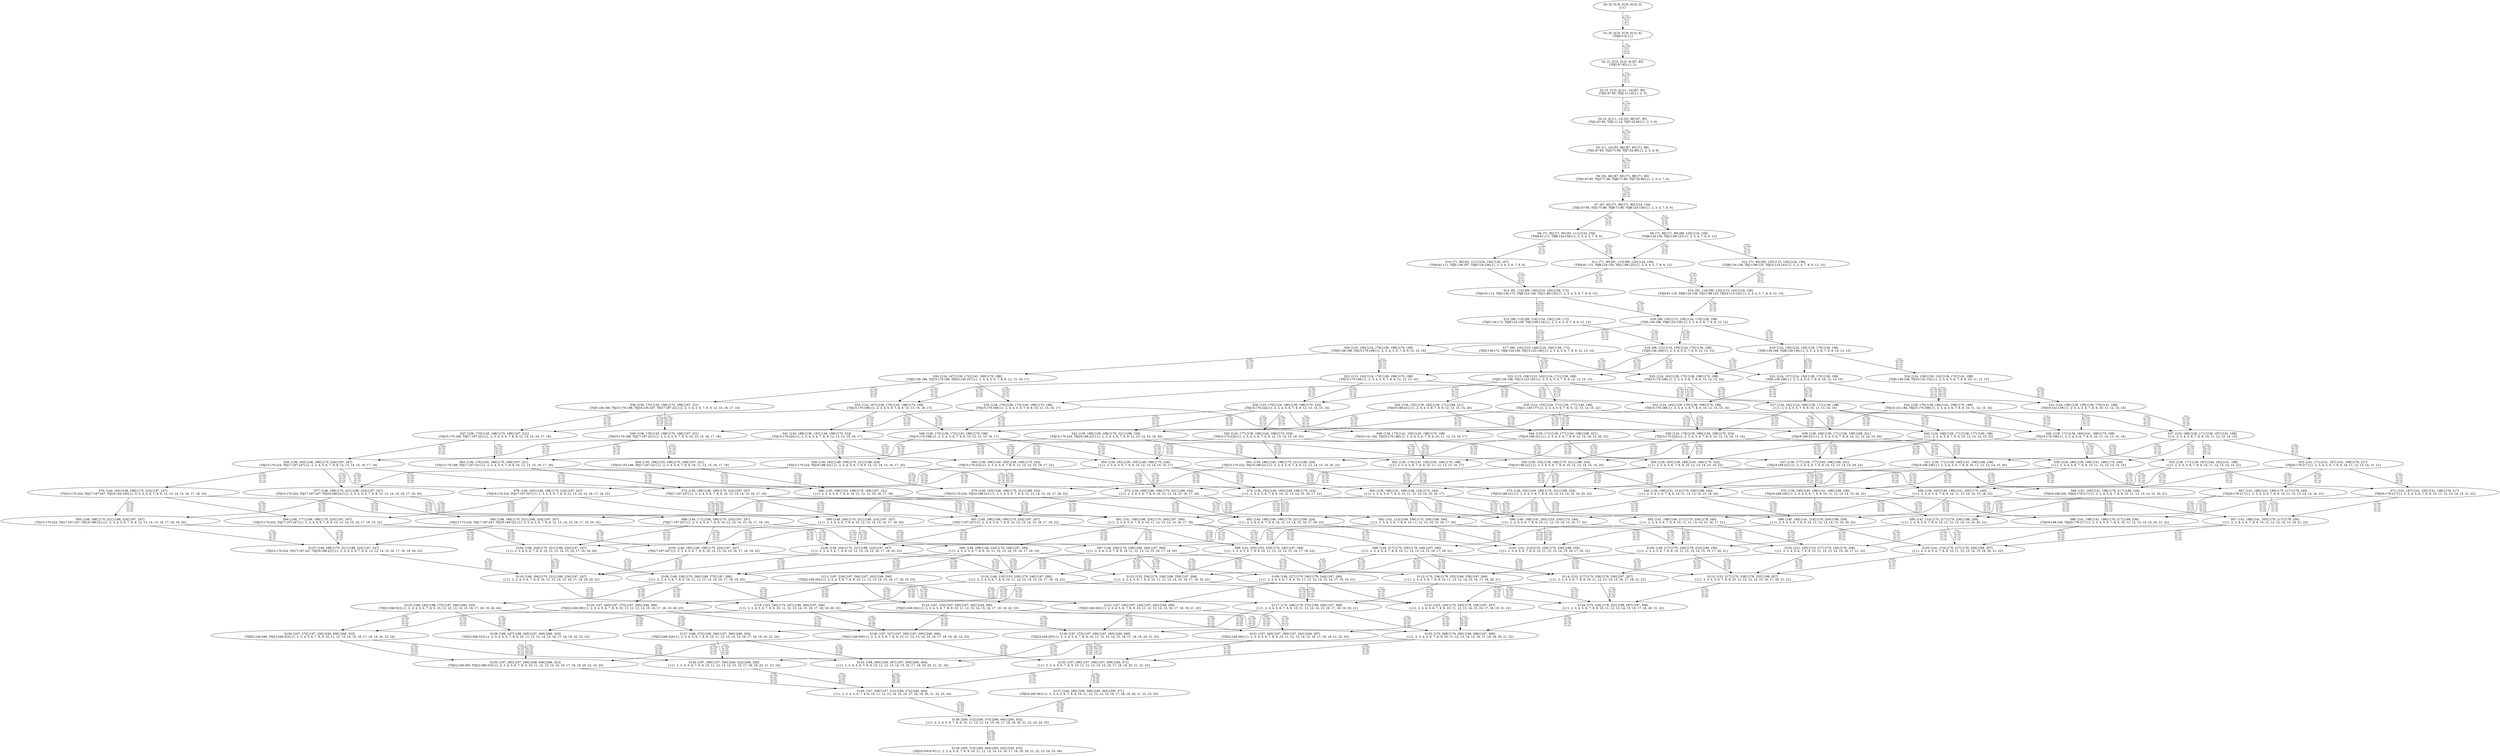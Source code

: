 digraph {
	S0[label="S0: [0, 0] [0, 0] [0, 0] [0, 0] \n{}{}"];
	S1[label="S1: [0, 0] [0, 0] [0, 0] [3, 4] \n{T0J0:3-4}{1}"];
	S2[label="S2: [3, 3] [3, 3] [3, 4] [67, 85] \n{T0J1:67-85}{1, 2}"];
	S3[label="S3: [3, 3] [3, 4] [11, 14] [67, 85] \n{T0J1:67-85, T0J2:11-14}{1, 2, 3}"];
	S4[label="S4: [3, 4] [11, 14] [52, 66] [67, 85] \n{T0J1:67-85, T0J2:11-14, T0J7:52-66}{1, 2, 3, 8}"];
	S5[label="S5: [11, 14] [52, 66] [67, 85] [71, 89] \n{T0J1:67-85, T0J3:71-89, T0J7:52-66}{1, 2, 3, 4, 8}"];
	S6[label="S6: [52, 66] [67, 85] [71, 89] [71, 90] \n{T0J1:67-85, T0J3:71-89, T0J6:71-90, T0J7:52-66}{1, 2, 3, 4, 7, 8}"];
	S7[label="S7: [67, 85] [71, 89] [71, 90] [124, 156] \n{T0J1:67-85, T0J3:71-89, T0J6:71-90, T0J8:124-156}{1, 2, 3, 4, 7, 8, 9}"];
	S8[label="S8: [71, 85] [71, 90] [91, 111] [124, 156] \n{T0J4:91-111, T0J8:124-156}{1, 2, 3, 4, 5, 7, 8, 9}"];
	S9[label="S9: [71, 89] [71, 90] [99, 125] [124, 156] \n{T0J8:124-156, T0J11:99-125}{1, 2, 3, 4, 7, 8, 9, 12}"];
	S10[label="S10: [71, 90] [91, 111] [124, 156] [136, 167] \n{T0J4:91-111, T0J5:136-167, T0J8:124-156}{1, 2, 3, 4, 5, 6, 7, 8, 9}"];
	S11[label="S11: [71, 90] [91, 115] [99, 125] [124, 156] \n{T0J4:91-115, T0J8:124-156, T0J11:99-125}{1, 2, 3, 4, 5, 7, 8, 9, 12}"];
	S12[label="S12: [71, 90] [99, 125] [115, 143] [124, 156] \n{T0J8:124-156, T0J11:99-125, T0J14:115-143}{1, 2, 3, 4, 7, 8, 9, 12, 15}"];
	S13[label="S13: [91, 115] [99, 130] [124, 156] [136, 172] \n{T0J4:91-115, T0J5:136-172, T0J8:124-156, T0J11:99-130}{1, 2, 3, 4, 5, 6, 7, 8, 9, 12}"];
	S14[label="S14: [91, 116] [99, 125] [115, 143] [124, 156] \n{T0J4:91-116, T0J8:124-156, T0J11:99-125, T0J14:115-143}{1, 2, 3, 4, 5, 7, 8, 9, 12, 15}"];
	S15[label="S15: [99, 115] [99, 116] [124, 156] [136, 172] \n{T0J5:136-172, T0J8:124-156, T0J12:99-116}{1, 2, 3, 4, 5, 6, 7, 8, 9, 12, 13}"];
	S16[label="S16: [99, 130] [115, 156] [124, 170] [136, 198] \n{T0J5:136-198, T0J8:124-156}{1, 2, 3, 4, 5, 6, 7, 8, 9, 12, 15}"];
	S17[label="S17: [99, 116] [123, 146] [124, 156] [136, 172] \n{T0J5:136-172, T0J8:124-156, T0J13:123-146}{1, 2, 3, 4, 5, 6, 7, 8, 9, 12, 13, 14}"];
	S18[label="S18: [99, 131] [115, 156] [124, 170] [136, 198] \n{T0J5:136-198}{1, 2, 3, 4, 5, 6, 7, 8, 9, 12, 13, 15}"];
	S19[label="S19: [124, 130] [124, 136] [128, 170] [136, 198] \n{T0J5:136-198, T0J9:128-136}{1, 2, 3, 4, 5, 6, 7, 8, 9, 10, 12, 15}"];
	S20[label="S20: [115, 156] [124, 170] [136, 198] [170, 198] \n{T0J5:136-198, T0J15:170-198}{1, 2, 3, 4, 5, 6, 7, 8, 9, 12, 15, 16}"];
	S21[label="S21: [115, 156] [123, 162] [124, 171] [136, 198] \n{T0J5:136-198, T0J13:123-162}{1, 2, 3, 4, 5, 6, 7, 8, 9, 12, 13, 14, 15}"];
	S22[label="S22: [124, 137] [124, 156] [128, 170] [136, 198] \n{T0J5:136-198}{1, 2, 3, 4, 5, 6, 7, 8, 9, 10, 12, 13, 15}"];
	S23[label="S23: [115, 156] [124, 170] [136, 198] [170, 198] \n{T0J15:170-198}{1, 2, 3, 4, 5, 6, 7, 8, 9, 12, 13, 15, 16}"];
	S24[label="S24: [124, 136] [128, 152] [136, 170] [141, 198] \n{T0J5:136-198, T0J10:141-152}{1, 2, 3, 4, 5, 6, 7, 8, 9, 10, 11, 12, 15}"];
	S25[label="S25: [124, 162] [128, 170] [136, 198] [170, 198] \n{T0J15:170-198}{1, 2, 3, 4, 5, 6, 7, 8, 9, 10, 12, 15, 16}"];
	S26[label="S26: [124, 167] [136, 170] [145, 198] [170, 198] \n{T0J5:136-198, T0J15:170-198, T0J16:145-167}{1, 2, 3, 4, 5, 6, 7, 8, 9, 12, 15, 16, 17}"];
	S27[label="S27: [124, 162] [124, 168] [128, 171] [136, 198] \n{}{1, 2, 3, 4, 5, 6, 7, 8, 9, 10, 12, 13, 14, 15}"];
	S28[label="S28: [123, 170] [124, 186] [136, 198] [170, 224] \n{T0J15:170-224}{1, 2, 3, 4, 5, 6, 7, 8, 9, 12, 13, 14, 15, 16}"];
	S29[label="S29: [136, 155] [136, 162] [136, 171] [188, 221] \n{T0J19:188-221}{1, 2, 3, 4, 5, 6, 7, 8, 9, 12, 13, 14, 15, 20}"];
	S30[label="S30: [123, 155] [124, 171] [136, 177] [140, 198] \n{T0J21:140-177}{1, 2, 3, 4, 5, 6, 7, 8, 9, 12, 13, 14, 15, 22}"];
	S31[label="S31: [124, 156] [128, 159] [136, 170] [141, 198] \n{T0J10:141-159}{1, 2, 3, 4, 5, 6, 7, 8, 9, 10, 11, 12, 13, 15}"];
	S32[label="S32: [124, 162] [128, 170] [136, 198] [170, 198] \n{T0J15:170-198}{1, 2, 3, 4, 5, 6, 7, 8, 9, 10, 12, 13, 15, 16}"];
	S33[label="S33: [124, 167] [136, 170] [145, 198] [170, 198] \n{T0J15:170-198}{1, 2, 3, 4, 5, 6, 7, 8, 9, 12, 13, 15, 16, 17}"];
	S34[label="S34: [128, 170] [136, 184] [141, 198] [170, 198] \n{T0J10:141-184, T0J15:170-198}{1, 2, 3, 4, 5, 6, 7, 8, 9, 10, 11, 12, 15, 16}"];
	S35[label="S35: [128, 170] [136, 173] [145, 198] [170, 198] \n{T0J15:170-198}{1, 2, 3, 4, 5, 6, 7, 8, 9, 10, 12, 15, 16, 17}"];
	S36[label="S36: [136, 170] [145, 198] [170, 198] [197, 221] \n{T0J5:136-198, T0J15:170-198, T0J16:145-167, T0J17:197-221}{1, 2, 3, 4, 5, 6, 7, 8, 9, 12, 15, 16, 17, 18}"];
	S37[label="S37: [124, 168] [128, 171] [136, 187] [141, 198] \n{}{1, 2, 3, 4, 5, 6, 7, 8, 9, 10, 11, 12, 13, 14, 15}"];
	S38[label="S38: [124, 176] [128, 186] [136, 198] [170, 224] \n{T0J15:170-224}{1, 2, 3, 4, 5, 6, 7, 8, 9, 10, 12, 13, 14, 15, 16}"];
	S39[label="S39: [136, 168] [136, 171] [136, 198] [188, 221] \n{T0J19:188-221}{1, 2, 3, 4, 5, 6, 7, 8, 9, 10, 12, 13, 14, 15, 20}"];
	S40[label="S40: [124, 168] [128, 171] [136, 177] [140, 198] \n{}{1, 2, 3, 4, 5, 6, 7, 8, 9, 10, 12, 13, 14, 15, 22}"];
	S41[label="S41: [124, 186] [136, 193] [148, 198] [170, 224] \n{T0J15:170-224}{1, 2, 3, 4, 5, 6, 7, 8, 9, 12, 13, 14, 15, 16, 17}"];
	S42[label="S42: [136, 186] [136, 198] [170, 221] [188, 224] \n{T0J15:170-224, T0J19:188-221}{1, 2, 3, 4, 5, 6, 7, 8, 9, 12, 13, 14, 15, 16, 20}"];
	S43[label="S43: [124, 177] [136, 186] [140, 198] [170, 224] \n{T0J15:170-224}{1, 2, 3, 4, 5, 6, 7, 8, 9, 12, 13, 14, 15, 16, 22}"];
	S44[label="S44: [136, 171] [136, 177] [140, 198] [188, 221] \n{T0J19:188-221}{1, 2, 3, 4, 5, 6, 7, 8, 9, 12, 13, 14, 15, 20, 22}"];
	S45[label="S45: [128, 171] [136, 184] [141, 198] [170, 198] \n{T0J15:170-198}{1, 2, 3, 4, 5, 6, 7, 8, 9, 10, 11, 12, 13, 15, 16}"];
	S46[label="S46: [128, 170] [136, 173] [145, 198] [170, 198] \n{T0J15:170-198}{1, 2, 3, 4, 5, 6, 7, 8, 9, 10, 12, 13, 15, 16, 17}"];
	S47[label="S47: [136, 170] [145, 198] [170, 198] [197, 221] \n{T0J15:170-198, T0J17:197-221}{1, 2, 3, 4, 5, 6, 7, 8, 9, 12, 13, 15, 16, 17, 18}"];
	S48[label="S48: [136, 173] [141, 192] [145, 198] [170, 198] \n{T0J10:141-192, T0J15:170-198}{1, 2, 3, 4, 5, 6, 7, 8, 9, 10, 11, 12, 15, 16, 17}"];
	S49[label="S49: [136, 176] [145, 198] [170, 198] [197, 221] \n{T0J15:170-198, T0J17:197-221}{1, 2, 3, 4, 5, 6, 7, 8, 9, 10, 12, 15, 16, 17, 18}"];
	S50[label="S50: [128, 186] [136, 198] [141, 198] [170, 240] \n{}{1, 2, 3, 4, 5, 6, 7, 8, 9, 10, 11, 12, 13, 14, 15, 16}"];
	S51[label="S51: [136, 171] [136, 190] [141, 198] [188, 236] \n{T0J19:188-236}{1, 2, 3, 4, 5, 6, 7, 8, 9, 10, 11, 12, 13, 14, 15, 20}"];
	S52[label="S52: [141, 171] [141, 187] [141, 198] [178, 217] \n{T0J20:178-217}{1, 2, 3, 4, 5, 6, 7, 8, 9, 10, 11, 12, 13, 14, 15, 21}"];
	S53[label="S53: [128, 171] [136, 187] [140, 192] [141, 198] \n{}{1, 2, 3, 4, 5, 6, 7, 8, 9, 10, 11, 12, 13, 14, 15, 22}"];
	S54[label="S54: [128, 192] [136, 193] [148, 198] [170, 224] \n{}{1, 2, 3, 4, 5, 6, 7, 8, 9, 10, 12, 13, 14, 15, 16, 17}"];
	S55[label="S55: [136, 192] [136, 198] [170, 221] [188, 224] \n{T0J19:188-221}{1, 2, 3, 4, 5, 6, 7, 8, 9, 10, 12, 13, 14, 15, 16, 20}"];
	S56[label="S56: [128, 183] [136, 186] [140, 198] [170, 224] \n{}{1, 2, 3, 4, 5, 6, 7, 8, 9, 10, 12, 13, 14, 15, 16, 22}"];
	S57[label="S57: [136, 177] [136, 177] [140, 198] [188, 221] \n{T0J19:188-221}{1, 2, 3, 4, 5, 6, 7, 8, 9, 10, 12, 13, 14, 15, 20, 22}"];
	S58[label="S58: [136, 193] [148, 198] [170, 224] [197, 247] \n{T0J15:170-224, T0J17:197-247}{1, 2, 3, 4, 5, 6, 7, 8, 9, 12, 13, 14, 15, 16, 17, 18}"];
	S59[label="S59: [136, 193] [148, 198] [170, 221] [188, 224] \n{T0J15:170-224, T0J19:188-221}{1, 2, 3, 4, 5, 6, 7, 8, 9, 12, 13, 14, 15, 16, 17, 20}"];
	S60[label="S60: [136, 186] [140, 193] [148, 198] [170, 224] \n{T0J15:170-224}{1, 2, 3, 4, 5, 6, 7, 8, 9, 12, 13, 14, 15, 16, 17, 22}"];
	S61[label="S61: [136, 186] [140, 198] [170, 221] [188, 224] \n{T0J15:170-224, T0J19:188-221}{1, 2, 3, 4, 5, 6, 7, 8, 9, 12, 13, 14, 15, 16, 20, 22}"];
	S62[label="S62: [136, 174] [141, 192] [145, 198] [170, 198] \n{}{1, 2, 3, 4, 5, 6, 7, 8, 9, 10, 11, 12, 13, 15, 16, 17}"];
	S63[label="S63: [136, 176] [145, 198] [170, 198] [197, 221] \n{T0J15:170-198, T0J17:197-221}{1, 2, 3, 4, 5, 6, 7, 8, 9, 10, 12, 13, 15, 16, 17, 18}"];
	S64[label="S64: [145, 198] [153, 198] [170, 198] [197, 221] \n{T0J10:153-198, T0J17:197-221}{1, 2, 3, 4, 5, 6, 7, 8, 9, 10, 11, 12, 15, 16, 17, 18}"];
	S65[label="S65: [136, 198] [141, 198] [148, 224] [170, 240] \n{}{1, 2, 3, 4, 5, 6, 7, 8, 9, 10, 11, 12, 13, 14, 15, 16, 17}"];
	S66[label="S66: [136, 198] [141, 214] [170, 236] [188, 240] \n{}{1, 2, 3, 4, 5, 6, 7, 8, 9, 10, 11, 12, 13, 14, 15, 16, 20}"];
	S67[label="S67: [141, 198] [141, 198] [170, 217] [178, 240] \n{T0J20:178-217}{1, 2, 3, 4, 5, 6, 7, 8, 9, 10, 11, 12, 13, 14, 15, 16, 21}"];
	S68[label="S68: [136, 192] [140, 198] [141, 205] [170, 240] \n{}{1, 2, 3, 4, 5, 6, 7, 8, 9, 10, 11, 12, 13, 14, 15, 16, 22}"];
	S69[label="S69: [141, 190] [141, 198] [178, 217] [188, 236] \n{T0J19:188-236, T0J20:178-217}{1, 2, 3, 4, 5, 6, 7, 8, 9, 10, 11, 12, 13, 14, 15, 20, 21}"];
	S70[label="S70: [136, 190] [140, 198] [141, 199] [188, 236] \n{T0J19:188-236}{1, 2, 3, 4, 5, 6, 7, 8, 9, 10, 11, 12, 13, 14, 15, 20, 22}"];
	S71[label="S71: [141, 187] [141, 192] [141, 198] [178, 217] \n{T0J20:178-217}{1, 2, 3, 4, 5, 6, 7, 8, 9, 10, 11, 12, 13, 14, 15, 21, 22}"];
	S72[label="S72: [136, 198] [148, 199] [170, 224] [197, 247] \n{T0J17:197-247}{1, 2, 3, 4, 5, 6, 7, 8, 9, 10, 12, 13, 14, 15, 16, 17, 18}"];
	S73[label="S73: [136, 198] [148, 199] [170, 221] [188, 224] \n{}{1, 2, 3, 4, 5, 6, 7, 8, 9, 10, 12, 13, 14, 15, 16, 17, 20}"];
	S74[label="S74: [136, 192] [140, 193] [148, 198] [170, 224] \n{}{1, 2, 3, 4, 5, 6, 7, 8, 9, 10, 12, 13, 14, 15, 16, 17, 22}"];
	S75[label="S75: [136, 192] [140, 198] [170, 221] [188, 224] \n{T0J19:188-221}{1, 2, 3, 4, 5, 6, 7, 8, 9, 10, 12, 13, 14, 15, 16, 20, 22}"];
	S76[label="S76: [144, 165] [148, 198] [170, 224] [197, 247] \n{T0J15:170-224, T0J17:197-247, T0J18:144-165}{1, 2, 3, 4, 5, 6, 7, 8, 9, 12, 13, 14, 15, 16, 17, 18, 19}"];
	S77[label="S77: [148, 198] [170, 221] [188, 224] [197, 247] \n{T0J15:170-224, T0J17:197-247, T0J19:188-221}{1, 2, 3, 4, 5, 6, 7, 8, 9, 12, 13, 14, 15, 16, 17, 18, 20}"];
	S78[label="S78: [140, 193] [148, 198] [170, 224] [197, 247] \n{T0J15:170-224, T0J17:197-247}{1, 2, 3, 4, 5, 6, 7, 8, 9, 12, 13, 14, 15, 16, 17, 18, 22}"];
	S79[label="S79: [140, 193] [148, 198] [170, 221] [188, 224] \n{T0J15:170-224, T0J19:188-221}{1, 2, 3, 4, 5, 6, 7, 8, 9, 12, 13, 14, 15, 16, 17, 20, 22}"];
	S80[label="S80: [145, 198] [153, 198] [170, 199] [197, 221] \n{}{1, 2, 3, 4, 5, 6, 7, 8, 9, 10, 11, 12, 13, 15, 16, 17, 18}"];
	S81[label="S81: [141, 199] [148, 224] [170, 240] [197, 290] \n{}{1, 2, 3, 4, 5, 6, 7, 8, 9, 10, 11, 12, 13, 14, 15, 16, 17, 18}"];
	S82[label="S82: [141, 214] [148, 236] [170, 236] [188, 240] \n{}{1, 2, 3, 4, 5, 6, 7, 8, 9, 10, 11, 12, 13, 14, 15, 16, 17, 20}"];
	S83[label="S83: [141, 198] [148, 217] [170, 236] [178, 240] \n{}{1, 2, 3, 4, 5, 6, 7, 8, 9, 10, 11, 12, 13, 14, 15, 16, 17, 21}"];
	S84[label="S84: [140, 198] [141, 205] [153, 230] [170, 240] \n{}{1, 2, 3, 4, 5, 6, 7, 8, 9, 10, 11, 12, 13, 14, 15, 16, 17, 22}"];
	S85[label="S85: [141, 214] [170, 217] [178, 236] [188, 259] \n{}{1, 2, 3, 4, 5, 6, 7, 8, 9, 10, 11, 12, 13, 14, 15, 16, 20, 21}"];
	S86[label="S86: [140, 198] [141, 214] [170, 236] [188, 259] \n{}{1, 2, 3, 4, 5, 6, 7, 8, 9, 10, 11, 12, 13, 14, 15, 16, 20, 22}"];
	S87[label="S87: [141, 198] [141, 205] [170, 217] [178, 256] \n{}{1, 2, 3, 4, 5, 6, 7, 8, 9, 10, 11, 12, 13, 14, 15, 16, 21, 22}"];
	S88[label="S88: [141, 198] [141, 199] [178, 217] [188, 236] \n{T0J19:188-236, T0J20:178-217}{1, 2, 3, 4, 5, 6, 7, 8, 9, 10, 11, 12, 13, 14, 15, 20, 21, 22}"];
	S89[label="S89: [144, 171] [148, 199] [170, 224] [197, 247] \n{T0J17:197-247}{1, 2, 3, 4, 5, 6, 7, 8, 9, 10, 12, 13, 14, 15, 16, 17, 18, 19}"];
	S90[label="S90: [148, 204] [170, 221] [188, 224] [197, 247] \n{}{1, 2, 3, 4, 5, 6, 7, 8, 9, 10, 12, 13, 14, 15, 16, 17, 18, 20}"];
	S91[label="S91: [140, 198] [148, 199] [170, 224] [197, 247] \n{T0J17:197-247}{1, 2, 3, 4, 5, 6, 7, 8, 9, 10, 12, 13, 14, 15, 16, 17, 18, 22}"];
	S92[label="S92: [140, 198] [148, 199] [170, 221] [188, 224] \n{}{1, 2, 3, 4, 5, 6, 7, 8, 9, 10, 12, 13, 14, 15, 16, 17, 20, 22}"];
	S93[label="S93: [148, 198] [170, 221] [188, 224] [197, 247] \n{T0J15:170-224, T0J17:197-247, T0J19:188-221}{1, 2, 3, 4, 5, 6, 7, 8, 9, 12, 13, 14, 15, 16, 17, 18, 19, 20}"];
	S94[label="S94: [148, 177] [148, 198] [170, 224] [197, 247] \n{T0J15:170-224, T0J17:197-247}{1, 2, 3, 4, 5, 6, 7, 8, 9, 12, 13, 14, 15, 16, 17, 18, 19, 22}"];
	S95[label="S95: [148, 198] [170, 221] [188, 224] [197, 247] \n{T0J15:170-224, T0J17:197-247, T0J19:188-221}{1, 2, 3, 4, 5, 6, 7, 8, 9, 12, 13, 14, 15, 16, 17, 18, 20, 22}"];
	S96[label="S96: [148, 209] [149, 224] [170, 240] [197, 290] \n{}{1, 2, 3, 4, 5, 6, 7, 8, 9, 10, 11, 12, 13, 14, 15, 16, 17, 18, 19}"];
	S97[label="S97: [148, 236] [170, 236] [188, 240] [197, 306] \n{}{1, 2, 3, 4, 5, 6, 7, 8, 9, 10, 11, 12, 13, 14, 15, 16, 17, 18, 20}"];
	S98[label="S98: [148, 217] [170, 236] [178, 240] [197, 290] \n{}{1, 2, 3, 4, 5, 6, 7, 8, 9, 10, 11, 12, 13, 14, 15, 16, 17, 18, 21}"];
	S99[label="S99: [141, 205] [153, 230] [170, 240] [197, 290] \n{}{1, 2, 3, 4, 5, 6, 7, 8, 9, 10, 11, 12, 13, 14, 15, 16, 17, 18, 22}"];
	S100[label="S100: [148, 217] [170, 236] [178, 252] [188, 259] \n{}{1, 2, 3, 4, 5, 6, 7, 8, 9, 10, 11, 12, 13, 14, 15, 16, 17, 20, 21}"];
	S101[label="S101: [141, 214] [153, 236] [170, 236] [188, 259] \n{}{1, 2, 3, 4, 5, 6, 7, 8, 9, 10, 11, 12, 13, 14, 15, 16, 17, 20, 22}"];
	S102[label="S102: [141, 205] [153, 217] [170, 236] [178, 256] \n{}{1, 2, 3, 4, 5, 6, 7, 8, 9, 10, 11, 12, 13, 14, 15, 16, 17, 21, 22}"];
	S103[label="S103: [141, 214] [170, 217] [178, 236] [188, 267] \n{}{1, 2, 3, 4, 5, 6, 7, 8, 9, 10, 11, 12, 13, 14, 15, 16, 20, 21, 22}"];
	S104[label="S104: [148, 204] [170, 221] [188, 224] [197, 247] \n{}{1, 2, 3, 4, 5, 6, 7, 8, 9, 10, 12, 13, 14, 15, 16, 17, 18, 19, 20}"];
	S105[label="S105: [148, 183] [148, 199] [170, 224] [197, 247] \n{T0J17:197-247}{1, 2, 3, 4, 5, 6, 7, 8, 9, 10, 12, 13, 14, 15, 16, 17, 18, 19, 22}"];
	S106[label="S106: [148, 204] [170, 221] [188, 224] [197, 247] \n{}{1, 2, 3, 4, 5, 6, 7, 8, 9, 10, 12, 13, 14, 15, 16, 17, 18, 20, 22}"];
	S107[label="S107: [148, 198] [170, 221] [188, 224] [197, 247] \n{T0J15:170-224, T0J17:197-247, T0J19:188-221}{1, 2, 3, 4, 5, 6, 7, 8, 9, 12, 13, 14, 15, 16, 17, 18, 19, 20, 22}"];
	S108[label="S108: [149, 236] [170, 240] [188, 275] [197, 306] \n{}{1, 2, 3, 4, 5, 6, 7, 8, 9, 10, 11, 12, 13, 14, 15, 16, 17, 18, 19, 20}"];
	S109[label="S109: [149, 227] [170, 240] [178, 244] [197, 290] \n{}{1, 2, 3, 4, 5, 6, 7, 8, 9, 10, 11, 12, 13, 14, 15, 16, 17, 18, 19, 21}"];
	S110[label="S110: [148, 219] [153, 230] [170, 240] [197, 290] \n{}{1, 2, 3, 4, 5, 6, 7, 8, 9, 10, 11, 12, 13, 14, 15, 16, 17, 18, 19, 22}"];
	S111[label="S111: [197, 224] [197, 240] [197, 262] [249, 290] \n{T0J22:249-262}{1, 2, 3, 4, 5, 6, 7, 8, 9, 10, 11, 12, 13, 14, 15, 16, 17, 18, 19, 23}"];
	S112[label="S112: [170, 236] [178, 252] [188, 259] [197, 309] \n{}{1, 2, 3, 4, 5, 6, 7, 8, 9, 10, 11, 12, 13, 14, 15, 16, 17, 18, 20, 21}"];
	S113[label="S113: [153, 236] [170, 236] [188, 259] [197, 306] \n{}{1, 2, 3, 4, 5, 6, 7, 8, 9, 10, 11, 12, 13, 14, 15, 16, 17, 18, 20, 22}"];
	S114[label="S114: [153, 217] [170, 236] [178, 256] [197, 297] \n{}{1, 2, 3, 4, 5, 6, 7, 8, 9, 10, 11, 12, 13, 14, 15, 16, 17, 18, 21, 22}"];
	S115[label="S115: [153, 217] [170, 236] [178, 252] [188, 267] \n{}{1, 2, 3, 4, 5, 6, 7, 8, 9, 10, 11, 12, 13, 14, 15, 16, 17, 20, 21, 22}"];
	S116[label="S116: [148, 204] [170, 221] [188, 224] [197, 247] \n{}{1, 2, 3, 4, 5, 6, 7, 8, 9, 10, 12, 13, 14, 15, 16, 17, 18, 19, 20, 22}"];
	S117[label="S117: [170, 246] [178, 275] [188, 290] [197, 309] \n{}{1, 2, 3, 4, 5, 6, 7, 8, 9, 10, 11, 12, 13, 14, 15, 16, 17, 18, 19, 20, 21}"];
	S118[label="S118: [153, 240] [170, 247] [188, 285] [197, 306] \n{}{1, 2, 3, 4, 5, 6, 7, 8, 9, 10, 11, 12, 13, 14, 15, 16, 17, 18, 19, 20, 22}"];
	S119[label="S119: [197, 240] [197, 275] [197, 290] [249, 306] \n{T0J22:249-290}{1, 2, 3, 4, 5, 6, 7, 8, 9, 10, 11, 12, 13, 14, 15, 16, 17, 18, 19, 20, 23}"];
	S120[label="S120: [188, 240] [188, 275] [197, 306] [266, 323] \n{T0J23:266-323}{1, 2, 3, 4, 5, 6, 7, 8, 9, 10, 11, 12, 13, 14, 15, 16, 17, 18, 19, 20, 24}"];
	S121[label="S121: [153, 230] [170, 240] [178, 256] [197, 297] \n{}{1, 2, 3, 4, 5, 6, 7, 8, 9, 10, 11, 12, 13, 14, 15, 16, 17, 18, 19, 21, 22}"];
	S122[label="S122: [197, 240] [197, 244] [197, 262] [249, 290] \n{T0J22:249-262}{1, 2, 3, 4, 5, 6, 7, 8, 9, 10, 11, 12, 13, 14, 15, 16, 17, 18, 19, 21, 23}"];
	S123[label="S123: [197, 230] [197, 240] [197, 262] [249, 290] \n{T0J22:249-262}{1, 2, 3, 4, 5, 6, 7, 8, 9, 10, 11, 12, 13, 14, 15, 16, 17, 18, 19, 22, 23}"];
	S124[label="S124: [170, 236] [178, 252] [188, 267] [197, 309] \n{}{1, 2, 3, 4, 5, 6, 7, 8, 9, 10, 11, 12, 13, 14, 15, 16, 17, 18, 20, 21, 22}"];
	S125[label="S125: [170, 268] [178, 285] [188, 296] [197, 309] \n{}{1, 2, 3, 4, 5, 6, 7, 8, 9, 10, 11, 12, 13, 14, 15, 16, 17, 18, 19, 20, 21, 22}"];
	S126[label="S126: [197, 275] [197, 290] [197, 293] [249, 309] \n{T0J22:249-293}{1, 2, 3, 4, 5, 6, 7, 8, 9, 10, 11, 12, 13, 14, 15, 16, 17, 18, 19, 20, 21, 23}"];
	S127[label="S127: [188, 275] [188, 290] [197, 309] [266, 326] \n{T0J23:266-326}{1, 2, 3, 4, 5, 6, 7, 8, 9, 10, 11, 12, 13, 14, 15, 16, 17, 18, 19, 20, 21, 24}"];
	S128[label="S128: [197, 247] [197, 285] [197, 290] [249, 306] \n{T0J22:249-290}{1, 2, 3, 4, 5, 6, 7, 8, 9, 10, 11, 12, 13, 14, 15, 16, 17, 18, 19, 20, 22, 23}"];
	S129[label="S129: [188, 247] [188, 285] [197, 306] [266, 323] \n{T0J23:266-323}{1, 2, 3, 4, 5, 6, 7, 8, 9, 10, 11, 12, 13, 14, 15, 16, 17, 18, 19, 20, 22, 24}"];
	S130[label="S130: [197, 275] [197, 290] [249, 306] [266, 323] \n{T0J22:249-290, T0J23:266-323}{1, 2, 3, 4, 5, 6, 7, 8, 9, 10, 11, 12, 13, 14, 15, 16, 17, 18, 19, 20, 23, 24}"];
	S131[label="S131: [197, 240] [197, 256] [197, 262] [249, 297] \n{T0J22:249-262}{1, 2, 3, 4, 5, 6, 7, 8, 9, 10, 11, 12, 13, 14, 15, 16, 17, 18, 19, 21, 22, 23}"];
	S132[label="S132: [197, 290] [197, 296] [197, 309] [249, 371] \n{}{1, 2, 3, 4, 5, 6, 7, 8, 9, 10, 11, 12, 13, 14, 15, 16, 17, 18, 19, 20, 21, 22, 23}"];
	S133[label="S133: [188, 290] [188, 297] [197, 309] [266, 404] \n{}{1, 2, 3, 4, 5, 6, 7, 8, 9, 10, 11, 12, 13, 14, 15, 16, 17, 18, 19, 20, 21, 22, 24}"];
	S134[label="S134: [197, 290] [197, 306] [249, 322] [266, 326] \n{}{1, 2, 3, 4, 5, 6, 7, 8, 9, 10, 11, 12, 13, 14, 15, 16, 17, 18, 19, 20, 21, 23, 24}"];
	S135[label="S135: [197, 285] [197, 290] [249, 306] [266, 323] \n{T0J22:249-290, T0J23:266-323}{1, 2, 3, 4, 5, 6, 7, 8, 9, 10, 11, 12, 13, 14, 15, 16, 17, 18, 19, 20, 22, 23, 24}"];
	S136[label="S136: [197, 306] [197, 312] [249, 374] [266, 404] \n{}{1, 2, 3, 4, 5, 6, 7, 8, 9, 10, 11, 12, 13, 14, 15, 16, 17, 18, 19, 20, 21, 22, 23, 24}"];
	S137[label="S137: [249, 296] [249, 309] [249, 363] [295, 371] \n{T0J24:295-363}{1, 2, 3, 4, 5, 6, 7, 8, 9, 10, 11, 12, 13, 14, 15, 16, 17, 18, 19, 20, 21, 22, 23, 25}"];
	S138[label="S138: [249, 312] [249, 374] [266, 404] [295, 432] \n{}{1, 2, 3, 4, 5, 6, 7, 8, 9, 10, 11, 12, 13, 14, 15, 16, 17, 18, 19, 20, 21, 22, 23, 24, 25}"];
	S139[label="S139: [295, 374] [295, 404] [295, 432] [330, 476] \n{T0J25:330-476}{1, 2, 3, 4, 5, 6, 7, 8, 9, 10, 11, 12, 13, 14, 15, 16, 17, 18, 19, 20, 21, 22, 23, 24, 25, 26}"];
	S0 -> S1[label="T0 J0\nDL=3200\nES=0\nLS=0\nEF=3\nLF=4",fontsize=8];
	S1 -> S2[label="T0 J1\nDL=3200\nES=3\nLS=4\nEF=67\nLF=85",fontsize=8];
	S2 -> S3[label="T0 J2\nDL=3200\nES=3\nLS=4\nEF=11\nLF=14",fontsize=8];
	S3 -> S4[label="T0 J7\nDL=3200\nES=3\nLS=4\nEF=52\nLF=66",fontsize=8];
	S4 -> S5[label="T0 J3\nDL=3200\nES=11\nLS=14\nEF=71\nLF=89",fontsize=8];
	S5 -> S6[label="T0 J6\nDL=3200\nES=11\nLS=14\nEF=71\nLF=90",fontsize=8];
	S6 -> S7[label="T0 J8\nDL=3200\nES=52\nLS=66\nEF=124\nLF=156",fontsize=8];
	S7 -> S8[label="T0 J4\nDL=3200\nES=71\nLS=85\nEF=91\nLF=111",fontsize=8];
	S7 -> S9[label="T0 J11\nDL=3200\nES=67\nLS=85\nEF=99\nLF=125",fontsize=8];
	S8 -> S10[label="T0 J5\nDL=3200\nES=71\nLS=85\nEF=136\nLF=167",fontsize=8];
	S8 -> S11[label="T0 J11\nDL=3200\nES=71\nLS=85\nEF=103\nLF=125",fontsize=8];
	S9 -> S11[label="T0 J4\nDL=3200\nES=71\nLS=89\nEF=91\nLF=115",fontsize=8];
	S9 -> S12[label="T0 J14\nDL=3200\nES=71\nLS=88\nEF=115\nLF=143",fontsize=8];
	S10 -> S13[label="T0 J11\nDL=3200\nES=71\nLS=90\nEF=103\nLF=130",fontsize=8];
	S11 -> S13[label="T0 J5\nDL=3200\nES=71\nLS=90\nEF=136\nLF=172",fontsize=8];
	S11 -> S14[label="T0 J14\nDL=3200\nES=71\nLS=88\nEF=115\nLF=143",fontsize=8];
	S12 -> S14[label="T0 J4\nDL=3200\nES=71\nLS=90\nEF=91\nLF=116",fontsize=8];
	S13 -> S15[label="T0 J12\nDL=3200\nES=99\nLS=115\nEF=99\nLF=116",fontsize=8];
	S13 -> S16[label="T0 J14\nDL=3200\nES=91\nLS=115\nEF=135\nLF=170",fontsize=8];
	S14 -> S16[label="T0 J5\nDL=3200\nES=91\nLS=116\nEF=156\nLF=198",fontsize=8];
	S15 -> S17[label="T0 J13\nDL=3200\nES=99\nLS=115\nEF=123\nLF=146",fontsize=8];
	S15 -> S18[label="T0 J14\nDL=3200\nES=99\nLS=115\nEF=143\nLF=170",fontsize=8];
	S16 -> S19[label="T0 J9\nDL=3200\nES=124\nLS=130\nEF=128\nLF=136",fontsize=8];
	S16 -> S18[label="T0 J12\nDL=3200\nES=99\nLS=130\nEF=99\nLF=131",fontsize=8];
	S16 -> S20[label="T0 J15\nDL=3200\nES=115\nLS=129\nEF=170\nLF=198",fontsize=8];
	S17 -> S21[label="T0 J14\nDL=3200\nES=99\nLS=116\nEF=143\nLF=171",fontsize=8];
	S18 -> S22[label="T0 J9\nDL=3200\nES=124\nLS=131\nEF=128\nLF=137",fontsize=8];
	S18 -> S21[label="T0 J13\nDL=3200\nES=99\nLS=131\nEF=123\nLF=162",fontsize=8];
	S18 -> S23[label="T0 J15\nDL=3200\nES=115\nLS=129\nEF=170\nLF=198",fontsize=8];
	S19 -> S24[label="T0 J10\nDL=3200\nES=124\nLS=130\nEF=141\nLF=152",fontsize=8];
	S19 -> S22[label="T0 J12\nDL=3200\nES=124\nLS=130\nEF=124\nLF=131",fontsize=8];
	S19 -> S25[label="T0 J15\nDL=3200\nES=124\nLS=129\nEF=179\nLF=198",fontsize=8];
	S20 -> S25[label="T0 J9\nDL=3200\nES=124\nLS=156\nEF=128\nLF=162",fontsize=8];
	S20 -> S23[label="T0 J12\nDL=3200\nES=115\nLS=155\nEF=115\nLF=156",fontsize=8];
	S20 -> S26[label="T0 J16\nDL=3200\nES=115\nLS=129\nEF=145\nLF=167",fontsize=8];
	S21 -> S27[label="T0 J9\nDL=3200\nES=124\nLS=156\nEF=128\nLF=162",fontsize=8];
	S21 -> S28[label="T0 J15\nDL=3200\nES=115\nLS=155\nEF=170\nLF=224",fontsize=8];
	S21 -> S29[label="T0 J19\nDL=3200\nES=136\nLS=155\nEF=188\nLF=221",fontsize=8];
	S21 -> S30[label="T0 J21\nDL=3200\nES=123\nLS=155\nEF=140\nLF=177",fontsize=8];
	S22 -> S31[label="T0 J10\nDL=3200\nES=124\nLS=137\nEF=141\nLF=159",fontsize=8];
	S22 -> S27[label="T0 J13\nDL=3200\nES=124\nLS=137\nEF=148\nLF=168",fontsize=8];
	S22 -> S32[label="T0 J15\nDL=3200\nES=124\nLS=129\nEF=179\nLF=198",fontsize=8];
	S23 -> S32[label="T0 J9\nDL=3200\nES=124\nLS=156\nEF=128\nLF=162",fontsize=8];
	S23 -> S28[label="T0 J13\nDL=3200\nES=115\nLS=155\nEF=139\nLF=186",fontsize=8];
	S23 -> S33[label="T0 J16\nDL=3200\nES=115\nLS=129\nEF=145\nLF=167",fontsize=8];
	S24 -> S31[label="T0 J12\nDL=3200\nES=124\nLS=136\nEF=124\nLF=137",fontsize=8];
	S24 -> S34[label="T0 J15\nDL=3200\nES=124\nLS=129\nEF=179\nLF=198",fontsize=8];
	S25 -> S34[label="T0 J10\nDL=3200\nES=124\nLS=162\nEF=141\nLF=184",fontsize=8];
	S25 -> S32[label="T0 J12\nDL=3200\nES=124\nLS=155\nEF=124\nLF=156",fontsize=8];
	S25 -> S35[label="T0 J16\nDL=3200\nES=124\nLS=129\nEF=154\nLF=167",fontsize=8];
	S26 -> S35[label="T0 J9\nDL=3200\nES=124\nLS=167\nEF=128\nLF=173",fontsize=8];
	S26 -> S33[label="T0 J12\nDL=3200\nES=124\nLS=155\nEF=124\nLF=156",fontsize=8];
	S26 -> S36[label="T0 J17\nDL=3200\nES=124\nLS=129\nEF=197\nLF=221",fontsize=8];
	S27 -> S37[label="T0 J10\nDL=3200\nES=124\nLS=162\nEF=141\nLF=184",fontsize=8];
	S27 -> S38[label="T0 J15\nDL=3200\nES=124\nLS=155\nEF=179\nLF=224",fontsize=8];
	S27 -> S39[label="T0 J19\nDL=3200\nES=136\nLS=155\nEF=188\nLF=221",fontsize=8];
	S27 -> S40[label="T0 J21\nDL=3200\nES=124\nLS=155\nEF=141\nLF=177",fontsize=8];
	S28 -> S38[label="T0 J9\nDL=3200\nES=124\nLS=170\nEF=128\nLF=176",fontsize=8];
	S28 -> S41[label="T0 J16\nDL=3200\nES=123\nLS=155\nEF=153\nLF=193",fontsize=8];
	S28 -> S42[label="T0 J19\nDL=3200\nES=136\nLS=155\nEF=188\nLF=221",fontsize=8];
	S28 -> S43[label="T0 J21\nDL=3200\nES=123\nLS=155\nEF=140\nLF=177",fontsize=8];
	S29 -> S39[label="T0 J9\nDL=3200\nES=136\nLS=156\nEF=140\nLF=162",fontsize=8];
	S29 -> S42[label="T0 J15\nDL=3200\nES=136\nLS=155\nEF=191\nLF=224",fontsize=8];
	S29 -> S44[label="T0 J21\nDL=3200\nES=136\nLS=155\nEF=153\nLF=177",fontsize=8];
	S30 -> S40[label="T0 J9\nDL=3200\nES=124\nLS=156\nEF=128\nLF=162",fontsize=8];
	S30 -> S43[label="T0 J15\nDL=3200\nES=123\nLS=155\nEF=178\nLF=224",fontsize=8];
	S30 -> S44[label="T0 J19\nDL=3200\nES=136\nLS=155\nEF=188\nLF=221",fontsize=8];
	S31 -> S37[label="T0 J13\nDL=3200\nES=124\nLS=156\nEF=148\nLF=187",fontsize=8];
	S31 -> S45[label="T0 J15\nDL=3200\nES=124\nLS=129\nEF=179\nLF=198",fontsize=8];
	S32 -> S45[label="T0 J10\nDL=3200\nES=124\nLS=162\nEF=141\nLF=184",fontsize=8];
	S32 -> S38[label="T0 J13\nDL=3200\nES=124\nLS=155\nEF=148\nLF=186",fontsize=8];
	S32 -> S46[label="T0 J16\nDL=3200\nES=124\nLS=129\nEF=154\nLF=167",fontsize=8];
	S33 -> S46[label="T0 J9\nDL=3200\nES=124\nLS=167\nEF=128\nLF=173",fontsize=8];
	S33 -> S41[label="T0 J13\nDL=3200\nES=124\nLS=155\nEF=148\nLF=186",fontsize=8];
	S33 -> S47[label="T0 J17\nDL=3200\nES=124\nLS=129\nEF=197\nLF=221",fontsize=8];
	S34 -> S45[label="T0 J12\nDL=3200\nES=128\nLS=170\nEF=128\nLF=171",fontsize=8];
	S34 -> S48[label="T0 J16\nDL=3200\nES=128\nLS=129\nEF=158\nLF=167",fontsize=8];
	S35 -> S48[label="T0 J10\nDL=3200\nES=128\nLS=170\nEF=145\nLF=192",fontsize=8];
	S35 -> S46[label="T0 J12\nDL=3200\nES=128\nLS=155\nEF=128\nLF=156",fontsize=8];
	S35 -> S49[label="T0 J17\nDL=3200\nES=128\nLS=129\nEF=201\nLF=221",fontsize=8];
	S36 -> S49[label="T0 J9\nDL=3200\nES=136\nLS=170\nEF=140\nLF=176",fontsize=8];
	S36 -> S47[label="T0 J12\nDL=3200\nES=136\nLS=155\nEF=136\nLF=156",fontsize=8];
	S37 -> S50[label="T0 J15\nDL=3200\nES=124\nLS=171\nEF=179\nLF=240",fontsize=8];
	S37 -> S51[label="T0 J19\nDL=3200\nES=136\nLS=170\nEF=188\nLF=236",fontsize=8];
	S37 -> S52[label="T0 J20\nDL=3200\nES=141\nLS=170\nEF=178\nLF=217",fontsize=8];
	S37 -> S53[label="T0 J21\nDL=3200\nES=124\nLS=170\nEF=141\nLF=192",fontsize=8];
	S38 -> S50[label="T0 J10\nDL=3200\nES=124\nLS=176\nEF=141\nLF=198",fontsize=8];
	S38 -> S54[label="T0 J16\nDL=3200\nES=124\nLS=155\nEF=154\nLF=193",fontsize=8];
	S38 -> S55[label="T0 J19\nDL=3200\nES=136\nLS=155\nEF=188\nLF=221",fontsize=8];
	S38 -> S56[label="T0 J21\nDL=3200\nES=124\nLS=155\nEF=141\nLF=177",fontsize=8];
	S39 -> S51[label="T0 J10\nDL=3200\nES=136\nLS=168\nEF=153\nLF=190",fontsize=8];
	S39 -> S55[label="T0 J15\nDL=3200\nES=136\nLS=155\nEF=191\nLF=224",fontsize=8];
	S39 -> S57[label="T0 J21\nDL=3200\nES=136\nLS=155\nEF=153\nLF=177",fontsize=8];
	S40 -> S53[label="T0 J10\nDL=3200\nES=124\nLS=168\nEF=141\nLF=190",fontsize=8];
	S40 -> S56[label="T0 J15\nDL=3200\nES=124\nLS=155\nEF=179\nLF=224",fontsize=8];
	S40 -> S57[label="T0 J19\nDL=3200\nES=136\nLS=155\nEF=188\nLF=221",fontsize=8];
	S41 -> S54[label="T0 J9\nDL=3200\nES=124\nLS=186\nEF=128\nLF=192",fontsize=8];
	S41 -> S58[label="T0 J17\nDL=3200\nES=124\nLS=155\nEF=197\nLF=247",fontsize=8];
	S41 -> S59[label="T0 J19\nDL=3200\nES=136\nLS=155\nEF=188\nLF=221",fontsize=8];
	S41 -> S60[label="T0 J21\nDL=3200\nES=124\nLS=155\nEF=141\nLF=177",fontsize=8];
	S42 -> S55[label="T0 J9\nDL=3200\nES=136\nLS=186\nEF=140\nLF=192",fontsize=8];
	S42 -> S59[label="T0 J16\nDL=3200\nES=136\nLS=155\nEF=166\nLF=193",fontsize=8];
	S42 -> S61[label="T0 J21\nDL=3200\nES=136\nLS=155\nEF=153\nLF=177",fontsize=8];
	S43 -> S56[label="T0 J9\nDL=3200\nES=124\nLS=177\nEF=128\nLF=183",fontsize=8];
	S43 -> S60[label="T0 J16\nDL=3200\nES=124\nLS=155\nEF=154\nLF=193",fontsize=8];
	S43 -> S61[label="T0 J19\nDL=3200\nES=136\nLS=155\nEF=188\nLF=221",fontsize=8];
	S44 -> S57[label="T0 J9\nDL=3200\nES=136\nLS=171\nEF=140\nLF=177",fontsize=8];
	S44 -> S61[label="T0 J15\nDL=3200\nES=136\nLS=155\nEF=191\nLF=224",fontsize=8];
	S45 -> S50[label="T0 J13\nDL=3200\nES=128\nLS=171\nEF=152\nLF=202",fontsize=8];
	S45 -> S62[label="T0 J16\nDL=3200\nES=128\nLS=129\nEF=158\nLF=167",fontsize=8];
	S46 -> S62[label="T0 J10\nDL=3200\nES=128\nLS=170\nEF=145\nLF=192",fontsize=8];
	S46 -> S54[label="T0 J13\nDL=3200\nES=128\nLS=155\nEF=152\nLF=186",fontsize=8];
	S46 -> S63[label="T0 J17\nDL=3200\nES=128\nLS=129\nEF=201\nLF=221",fontsize=8];
	S47 -> S63[label="T0 J9\nDL=3200\nES=136\nLS=170\nEF=140\nLF=176",fontsize=8];
	S47 -> S58[label="T0 J13\nDL=3200\nES=136\nLS=155\nEF=160\nLF=186",fontsize=8];
	S48 -> S62[label="T0 J12\nDL=3200\nES=136\nLS=173\nEF=136\nLF=174",fontsize=8];
	S49 -> S64[label="T0 J10\nDL=3200\nES=136\nLS=176\nEF=153\nLF=198",fontsize=8];
	S49 -> S63[label="T0 J12\nDL=3200\nES=136\nLS=155\nEF=136\nLF=156",fontsize=8];
	S50 -> S65[label="T0 J16\nDL=3200\nES=128\nLS=186\nEF=158\nLF=224",fontsize=8];
	S50 -> S66[label="T0 J19\nDL=3200\nES=136\nLS=170\nEF=188\nLF=236",fontsize=8];
	S50 -> S67[label="T0 J20\nDL=3200\nES=141\nLS=170\nEF=178\nLF=217",fontsize=8];
	S50 -> S68[label="T0 J21\nDL=3200\nES=128\nLS=170\nEF=145\nLF=192",fontsize=8];
	S51 -> S66[label="T0 J15\nDL=3200\nES=136\nLS=171\nEF=191\nLF=240",fontsize=8];
	S51 -> S69[label="T0 J20\nDL=3200\nES=141\nLS=170\nEF=178\nLF=217",fontsize=8];
	S51 -> S70[label="T0 J21\nDL=3200\nES=136\nLS=170\nEF=153\nLF=192",fontsize=8];
	S52 -> S67[label="T0 J15\nDL=3200\nES=141\nLS=171\nEF=196\nLF=240",fontsize=8];
	S52 -> S69[label="T0 J19\nDL=3200\nES=141\nLS=170\nEF=193\nLF=236",fontsize=8];
	S52 -> S71[label="T0 J21\nDL=3200\nES=141\nLS=170\nEF=158\nLF=192",fontsize=8];
	S53 -> S68[label="T0 J15\nDL=3200\nES=128\nLS=171\nEF=183\nLF=240",fontsize=8];
	S53 -> S70[label="T0 J19\nDL=3200\nES=136\nLS=170\nEF=188\nLF=236",fontsize=8];
	S53 -> S71[label="T0 J20\nDL=3200\nES=141\nLS=170\nEF=178\nLF=217",fontsize=8];
	S54 -> S65[label="T0 J10\nDL=3200\nES=128\nLS=192\nEF=145\nLF=214",fontsize=8];
	S54 -> S72[label="T0 J17\nDL=3200\nES=128\nLS=155\nEF=201\nLF=247",fontsize=8];
	S54 -> S73[label="T0 J19\nDL=3200\nES=136\nLS=155\nEF=188\nLF=221",fontsize=8];
	S54 -> S74[label="T0 J21\nDL=3200\nES=128\nLS=155\nEF=145\nLF=177",fontsize=8];
	S55 -> S66[label="T0 J10\nDL=3200\nES=136\nLS=192\nEF=153\nLF=214",fontsize=8];
	S55 -> S73[label="T0 J16\nDL=3200\nES=136\nLS=155\nEF=166\nLF=193",fontsize=8];
	S55 -> S75[label="T0 J21\nDL=3200\nES=136\nLS=155\nEF=153\nLF=177",fontsize=8];
	S56 -> S68[label="T0 J10\nDL=3200\nES=128\nLS=183\nEF=145\nLF=205",fontsize=8];
	S56 -> S74[label="T0 J16\nDL=3200\nES=128\nLS=155\nEF=158\nLF=193",fontsize=8];
	S56 -> S75[label="T0 J19\nDL=3200\nES=136\nLS=155\nEF=188\nLF=221",fontsize=8];
	S57 -> S70[label="T0 J10\nDL=3200\nES=136\nLS=177\nEF=153\nLF=199",fontsize=8];
	S57 -> S75[label="T0 J15\nDL=3200\nES=136\nLS=155\nEF=191\nLF=224",fontsize=8];
	S58 -> S72[label="T0 J9\nDL=3200\nES=136\nLS=193\nEF=140\nLF=199",fontsize=8];
	S58 -> S76[label="T0 J18\nDL=3200\nES=136\nLS=155\nEF=144\nLF=165",fontsize=8];
	S58 -> S77[label="T0 J19\nDL=3200\nES=136\nLS=155\nEF=188\nLF=221",fontsize=8];
	S58 -> S78[label="T0 J21\nDL=3200\nES=136\nLS=155\nEF=153\nLF=177",fontsize=8];
	S59 -> S73[label="T0 J9\nDL=3200\nES=136\nLS=193\nEF=140\nLF=199",fontsize=8];
	S59 -> S77[label="T0 J17\nDL=3200\nES=136\nLS=155\nEF=209\nLF=247",fontsize=8];
	S59 -> S79[label="T0 J21\nDL=3200\nES=136\nLS=155\nEF=153\nLF=177",fontsize=8];
	S60 -> S74[label="T0 J9\nDL=3200\nES=136\nLS=186\nEF=140\nLF=192",fontsize=8];
	S60 -> S78[label="T0 J17\nDL=3200\nES=136\nLS=155\nEF=209\nLF=247",fontsize=8];
	S60 -> S79[label="T0 J19\nDL=3200\nES=136\nLS=155\nEF=188\nLF=221",fontsize=8];
	S61 -> S75[label="T0 J9\nDL=3200\nES=136\nLS=186\nEF=140\nLF=192",fontsize=8];
	S61 -> S79[label="T0 J16\nDL=3200\nES=136\nLS=155\nEF=166\nLF=193",fontsize=8];
	S62 -> S65[label="T0 J13\nDL=3200\nES=136\nLS=174\nEF=160\nLF=205",fontsize=8];
	S63 -> S80[label="T0 J10\nDL=3200\nES=136\nLS=176\nEF=153\nLF=198",fontsize=8];
	S63 -> S72[label="T0 J13\nDL=3200\nES=136\nLS=155\nEF=160\nLF=186",fontsize=8];
	S64 -> S80[label="T0 J12\nDL=3200\nES=145\nLS=198\nEF=145\nLF=199",fontsize=8];
	S65 -> S81[label="T0 J17\nDL=3200\nES=136\nLS=198\nEF=209\nLF=290",fontsize=8];
	S65 -> S82[label="T0 J19\nDL=3200\nES=136\nLS=170\nEF=188\nLF=236",fontsize=8];
	S65 -> S83[label="T0 J20\nDL=3200\nES=141\nLS=170\nEF=178\nLF=217",fontsize=8];
	S65 -> S84[label="T0 J21\nDL=3200\nES=136\nLS=170\nEF=153\nLF=192",fontsize=8];
	S66 -> S82[label="T0 J16\nDL=3200\nES=136\nLS=198\nEF=166\nLF=236",fontsize=8];
	S66 -> S85[label="T0 J20\nDL=3200\nES=141\nLS=170\nEF=178\nLF=217",fontsize=8];
	S66 -> S86[label="T0 J21\nDL=3200\nES=136\nLS=170\nEF=153\nLF=192",fontsize=8];
	S67 -> S83[label="T0 J16\nDL=3200\nES=141\nLS=198\nEF=171\nLF=236",fontsize=8];
	S67 -> S85[label="T0 J19\nDL=3200\nES=141\nLS=170\nEF=193\nLF=236",fontsize=8];
	S67 -> S87[label="T0 J21\nDL=3200\nES=141\nLS=170\nEF=158\nLF=192",fontsize=8];
	S68 -> S84[label="T0 J16\nDL=3200\nES=136\nLS=192\nEF=166\nLF=230",fontsize=8];
	S68 -> S86[label="T0 J19\nDL=3200\nES=136\nLS=170\nEF=188\nLF=236",fontsize=8];
	S68 -> S87[label="T0 J20\nDL=3200\nES=141\nLS=170\nEF=178\nLF=217",fontsize=8];
	S69 -> S85[label="T0 J15\nDL=3200\nES=141\nLS=190\nEF=196\nLF=259",fontsize=8];
	S69 -> S88[label="T0 J21\nDL=3200\nES=141\nLS=170\nEF=158\nLF=192",fontsize=8];
	S70 -> S86[label="T0 J15\nDL=3200\nES=136\nLS=190\nEF=191\nLF=259",fontsize=8];
	S70 -> S88[label="T0 J20\nDL=3200\nES=141\nLS=170\nEF=178\nLF=217",fontsize=8];
	S71 -> S87[label="T0 J15\nDL=3200\nES=141\nLS=187\nEF=196\nLF=256",fontsize=8];
	S71 -> S88[label="T0 J19\nDL=3200\nES=141\nLS=170\nEF=193\nLF=236",fontsize=8];
	S72 -> S81[label="T0 J10\nDL=3200\nES=136\nLS=198\nEF=153\nLF=220",fontsize=8];
	S72 -> S89[label="T0 J18\nDL=3200\nES=136\nLS=155\nEF=144\nLF=165",fontsize=8];
	S72 -> S90[label="T0 J19\nDL=3200\nES=136\nLS=155\nEF=188\nLF=221",fontsize=8];
	S72 -> S91[label="T0 J21\nDL=3200\nES=136\nLS=155\nEF=153\nLF=177",fontsize=8];
	S73 -> S82[label="T0 J10\nDL=3200\nES=136\nLS=198\nEF=153\nLF=220",fontsize=8];
	S73 -> S90[label="T0 J17\nDL=3200\nES=136\nLS=155\nEF=209\nLF=247",fontsize=8];
	S73 -> S92[label="T0 J21\nDL=3200\nES=136\nLS=155\nEF=153\nLF=177",fontsize=8];
	S74 -> S84[label="T0 J10\nDL=3200\nES=136\nLS=192\nEF=153\nLF=214",fontsize=8];
	S74 -> S91[label="T0 J17\nDL=3200\nES=136\nLS=155\nEF=209\nLF=247",fontsize=8];
	S74 -> S92[label="T0 J19\nDL=3200\nES=136\nLS=155\nEF=188\nLF=221",fontsize=8];
	S75 -> S86[label="T0 J10\nDL=3200\nES=136\nLS=192\nEF=153\nLF=214",fontsize=8];
	S75 -> S92[label="T0 J16\nDL=3200\nES=136\nLS=155\nEF=166\nLF=193",fontsize=8];
	S76 -> S89[label="T0 J9\nDL=3200\nES=144\nLS=165\nEF=148\nLF=171",fontsize=8];
	S76 -> S93[label="T0 J19\nDL=3200\nES=144\nLS=155\nEF=196\nLF=221",fontsize=8];
	S76 -> S94[label="T0 J21\nDL=3200\nES=144\nLS=155\nEF=161\nLF=177",fontsize=8];
	S77 -> S90[label="T0 J9\nDL=3200\nES=148\nLS=198\nEF=152\nLF=204",fontsize=8];
	S77 -> S93[label="T0 J18\nDL=3200\nES=148\nLS=155\nEF=156\nLF=165",fontsize=8];
	S77 -> S95[label="T0 J21\nDL=3200\nES=148\nLS=155\nEF=165\nLF=177",fontsize=8];
	S78 -> S91[label="T0 J9\nDL=3200\nES=140\nLS=193\nEF=144\nLF=199",fontsize=8];
	S78 -> S94[label="T0 J18\nDL=3200\nES=140\nLS=155\nEF=148\nLF=165",fontsize=8];
	S78 -> S95[label="T0 J19\nDL=3200\nES=140\nLS=155\nEF=192\nLF=221",fontsize=8];
	S79 -> S92[label="T0 J9\nDL=3200\nES=140\nLS=193\nEF=144\nLF=199",fontsize=8];
	S79 -> S95[label="T0 J17\nDL=3200\nES=140\nLS=155\nEF=213\nLF=247",fontsize=8];
	S80 -> S81[label="T0 J13\nDL=3200\nES=145\nLS=198\nEF=169\nLF=229",fontsize=8];
	S81 -> S96[label="T0 J18\nDL=3200\nES=141\nLS=199\nEF=149\nLF=209",fontsize=8];
	S81 -> S97[label="T0 J19\nDL=3200\nES=141\nLS=170\nEF=193\nLF=236",fontsize=8];
	S81 -> S98[label="T0 J20\nDL=3200\nES=141\nLS=170\nEF=178\nLF=217",fontsize=8];
	S81 -> S99[label="T0 J21\nDL=3200\nES=141\nLS=170\nEF=158\nLF=192",fontsize=8];
	S82 -> S97[label="T0 J17\nDL=3200\nES=141\nLS=214\nEF=214\nLF=306",fontsize=8];
	S82 -> S100[label="T0 J20\nDL=3200\nES=141\nLS=170\nEF=178\nLF=217",fontsize=8];
	S82 -> S101[label="T0 J21\nDL=3200\nES=141\nLS=170\nEF=158\nLF=192",fontsize=8];
	S83 -> S98[label="T0 J17\nDL=3200\nES=141\nLS=198\nEF=214\nLF=290",fontsize=8];
	S83 -> S100[label="T0 J19\nDL=3200\nES=141\nLS=170\nEF=193\nLF=236",fontsize=8];
	S83 -> S102[label="T0 J21\nDL=3200\nES=141\nLS=170\nEF=158\nLF=192",fontsize=8];
	S84 -> S99[label="T0 J17\nDL=3200\nES=140\nLS=198\nEF=213\nLF=290",fontsize=8];
	S84 -> S101[label="T0 J19\nDL=3200\nES=140\nLS=170\nEF=192\nLF=236",fontsize=8];
	S84 -> S102[label="T0 J20\nDL=3200\nES=141\nLS=170\nEF=178\nLF=217",fontsize=8];
	S85 -> S100[label="T0 J16\nDL=3200\nES=141\nLS=214\nEF=171\nLF=252",fontsize=8];
	S85 -> S103[label="T0 J21\nDL=3200\nES=141\nLS=170\nEF=158\nLF=192",fontsize=8];
	S86 -> S101[label="T0 J16\nDL=3200\nES=140\nLS=198\nEF=170\nLF=236",fontsize=8];
	S86 -> S103[label="T0 J20\nDL=3200\nES=141\nLS=170\nEF=178\nLF=217",fontsize=8];
	S87 -> S102[label="T0 J16\nDL=3200\nES=141\nLS=198\nEF=171\nLF=236",fontsize=8];
	S87 -> S103[label="T0 J19\nDL=3200\nES=141\nLS=170\nEF=193\nLF=236",fontsize=8];
	S88 -> S103[label="T0 J15\nDL=3200\nES=141\nLS=198\nEF=196\nLF=267",fontsize=8];
	S89 -> S96[label="T0 J10\nDL=3200\nES=144\nLS=171\nEF=161\nLF=193",fontsize=8];
	S89 -> S104[label="T0 J19\nDL=3200\nES=144\nLS=155\nEF=196\nLF=221",fontsize=8];
	S89 -> S105[label="T0 J21\nDL=3200\nES=144\nLS=155\nEF=161\nLF=177",fontsize=8];
	S90 -> S97[label="T0 J10\nDL=3200\nES=148\nLS=204\nEF=165\nLF=226",fontsize=8];
	S90 -> S104[label="T0 J18\nDL=3200\nES=148\nLS=155\nEF=156\nLF=165",fontsize=8];
	S90 -> S106[label="T0 J21\nDL=3200\nES=148\nLS=155\nEF=165\nLF=177",fontsize=8];
	S91 -> S99[label="T0 J10\nDL=3200\nES=140\nLS=198\nEF=157\nLF=220",fontsize=8];
	S91 -> S105[label="T0 J18\nDL=3200\nES=140\nLS=155\nEF=148\nLF=165",fontsize=8];
	S91 -> S106[label="T0 J19\nDL=3200\nES=140\nLS=155\nEF=192\nLF=221",fontsize=8];
	S92 -> S101[label="T0 J10\nDL=3200\nES=140\nLS=198\nEF=157\nLF=220",fontsize=8];
	S92 -> S106[label="T0 J17\nDL=3200\nES=140\nLS=155\nEF=213\nLF=247",fontsize=8];
	S93 -> S104[label="T0 J9\nDL=3200\nES=148\nLS=198\nEF=152\nLF=204",fontsize=8];
	S93 -> S107[label="T0 J21\nDL=3200\nES=148\nLS=155\nEF=165\nLF=177",fontsize=8];
	S94 -> S105[label="T0 J9\nDL=3200\nES=148\nLS=177\nEF=152\nLF=183",fontsize=8];
	S94 -> S107[label="T0 J19\nDL=3200\nES=148\nLS=155\nEF=200\nLF=221",fontsize=8];
	S95 -> S106[label="T0 J9\nDL=3200\nES=148\nLS=198\nEF=152\nLF=204",fontsize=8];
	S95 -> S107[label="T0 J18\nDL=3200\nES=148\nLS=155\nEF=156\nLF=165",fontsize=8];
	S96 -> S108[label="T0 J19\nDL=3200\nES=148\nLS=209\nEF=200\nLF=275",fontsize=8];
	S96 -> S109[label="T0 J20\nDL=3200\nES=148\nLS=197\nEF=185\nLF=244",fontsize=8];
	S96 -> S110[label="T0 J21\nDL=3200\nES=148\nLS=197\nEF=165\nLF=219",fontsize=8];
	S96 -> S111[label="T0 J22\nDL=3200\nES=197\nLS=197\nEF=249\nLF=262",fontsize=8];
	S97 -> S108[label="T0 J18\nDL=3200\nES=148\nLS=236\nEF=156\nLF=246",fontsize=8];
	S97 -> S112[label="T0 J20\nDL=3200\nES=148\nLS=170\nEF=185\nLF=217",fontsize=8];
	S97 -> S113[label="T0 J21\nDL=3200\nES=148\nLS=170\nEF=165\nLF=192",fontsize=8];
	S98 -> S109[label="T0 J18\nDL=3200\nES=148\nLS=217\nEF=156\nLF=227",fontsize=8];
	S98 -> S112[label="T0 J19\nDL=3200\nES=148\nLS=170\nEF=200\nLF=236",fontsize=8];
	S98 -> S114[label="T0 J21\nDL=3200\nES=148\nLS=170\nEF=165\nLF=192",fontsize=8];
	S99 -> S110[label="T0 J18\nDL=3200\nES=141\nLS=205\nEF=149\nLF=215",fontsize=8];
	S99 -> S113[label="T0 J19\nDL=3200\nES=141\nLS=170\nEF=193\nLF=236",fontsize=8];
	S99 -> S114[label="T0 J20\nDL=3200\nES=141\nLS=170\nEF=178\nLF=217",fontsize=8];
	S100 -> S112[label="T0 J17\nDL=3200\nES=148\nLS=217\nEF=221\nLF=309",fontsize=8];
	S100 -> S115[label="T0 J21\nDL=3200\nES=148\nLS=170\nEF=165\nLF=192",fontsize=8];
	S101 -> S113[label="T0 J17\nDL=3200\nES=141\nLS=214\nEF=214\nLF=306",fontsize=8];
	S101 -> S115[label="T0 J20\nDL=3200\nES=141\nLS=170\nEF=178\nLF=217",fontsize=8];
	S102 -> S114[label="T0 J17\nDL=3200\nES=141\nLS=205\nEF=214\nLF=297",fontsize=8];
	S102 -> S115[label="T0 J19\nDL=3200\nES=141\nLS=170\nEF=193\nLF=236",fontsize=8];
	S103 -> S115[label="T0 J16\nDL=3200\nES=141\nLS=214\nEF=171\nLF=252",fontsize=8];
	S104 -> S108[label="T0 J10\nDL=3200\nES=148\nLS=204\nEF=165\nLF=226",fontsize=8];
	S104 -> S116[label="T0 J21\nDL=3200\nES=148\nLS=155\nEF=165\nLF=177",fontsize=8];
	S105 -> S110[label="T0 J10\nDL=3200\nES=148\nLS=183\nEF=165\nLF=205",fontsize=8];
	S105 -> S116[label="T0 J19\nDL=3200\nES=148\nLS=155\nEF=200\nLF=221",fontsize=8];
	S106 -> S113[label="T0 J10\nDL=3200\nES=148\nLS=204\nEF=165\nLF=226",fontsize=8];
	S106 -> S116[label="T0 J18\nDL=3200\nES=148\nLS=155\nEF=156\nLF=165",fontsize=8];
	S107 -> S116[label="T0 J9\nDL=3200\nES=148\nLS=198\nEF=152\nLF=204",fontsize=8];
	S108 -> S117[label="T0 J20\nDL=3200\nES=149\nLS=236\nEF=186\nLF=283",fontsize=8];
	S108 -> S118[label="T0 J21\nDL=3200\nES=149\nLS=225\nEF=166\nLF=247",fontsize=8];
	S108 -> S119[label="T0 J22\nDL=3200\nES=197\nLS=225\nEF=249\nLF=290",fontsize=8];
	S108 -> S120[label="T0 J23\nDL=3200\nES=188\nLS=225\nEF=266\nLF=323",fontsize=8];
	S109 -> S117[label="T0 J19\nDL=3200\nES=149\nLS=227\nEF=201\nLF=293",fontsize=8];
	S109 -> S121[label="T0 J21\nDL=3200\nES=149\nLS=197\nEF=166\nLF=219",fontsize=8];
	S109 -> S122[label="T0 J22\nDL=3200\nES=197\nLS=197\nEF=249\nLF=262",fontsize=8];
	S110 -> S118[label="T0 J19\nDL=3200\nES=148\nLS=219\nEF=200\nLF=285",fontsize=8];
	S110 -> S121[label="T0 J20\nDL=3200\nES=148\nLS=197\nEF=185\nLF=244",fontsize=8];
	S110 -> S123[label="T0 J22\nDL=3200\nES=197\nLS=197\nEF=249\nLF=262",fontsize=8];
	S111 -> S119[label="T0 J19\nDL=3200\nES=197\nLS=224\nEF=249\nLF=290",fontsize=8];
	S111 -> S122[label="T0 J20\nDL=3200\nES=197\nLS=197\nEF=234\nLF=244",fontsize=8];
	S111 -> S123[label="T0 J21\nDL=3200\nES=197\nLS=197\nEF=214\nLF=219",fontsize=8];
	S112 -> S117[label="T0 J18\nDL=3200\nES=170\nLS=236\nEF=178\nLF=246",fontsize=8];
	S112 -> S124[label="T0 J21\nDL=3200\nES=170\nLS=170\nEF=187\nLF=192",fontsize=8];
	S113 -> S118[label="T0 J18\nDL=3200\nES=153\nLS=236\nEF=161\nLF=246",fontsize=8];
	S113 -> S124[label="T0 J20\nDL=3200\nES=153\nLS=170\nEF=190\nLF=217",fontsize=8];
	S114 -> S121[label="T0 J18\nDL=3200\nES=153\nLS=217\nEF=161\nLF=227",fontsize=8];
	S114 -> S124[label="T0 J19\nDL=3200\nES=153\nLS=170\nEF=205\nLF=236",fontsize=8];
	S115 -> S124[label="T0 J17\nDL=3200\nES=153\nLS=217\nEF=226\nLF=309",fontsize=8];
	S116 -> S118[label="T0 J10\nDL=3200\nES=148\nLS=204\nEF=165\nLF=226",fontsize=8];
	S117 -> S125[label="T0 J21\nDL=3200\nES=170\nLS=246\nEF=187\nLF=268",fontsize=8];
	S117 -> S126[label="T0 J22\nDL=3200\nES=197\nLS=228\nEF=249\nLF=293",fontsize=8];
	S117 -> S127[label="T0 J23\nDL=3200\nES=188\nLS=228\nEF=266\nLF=326",fontsize=8];
	S118 -> S125[label="T0 J20\nDL=3200\nES=153\nLS=240\nEF=190\nLF=287",fontsize=8];
	S118 -> S128[label="T0 J22\nDL=3200\nES=197\nLS=225\nEF=249\nLF=290",fontsize=8];
	S118 -> S129[label="T0 J23\nDL=3200\nES=188\nLS=225\nEF=266\nLF=323",fontsize=8];
	S119 -> S126[label="T0 J20\nDL=3200\nES=197\nLS=240\nEF=234\nLF=287",fontsize=8];
	S119 -> S128[label="T0 J21\nDL=3200\nES=197\nLS=225\nEF=214\nLF=247",fontsize=8];
	S119 -> S130[label="T0 J23\nDL=3200\nES=197\nLS=225\nEF=275\nLF=323",fontsize=8];
	S120 -> S127[label="T0 J20\nDL=3200\nES=188\nLS=240\nEF=225\nLF=287",fontsize=8];
	S120 -> S129[label="T0 J21\nDL=3200\nES=188\nLS=225\nEF=205\nLF=247",fontsize=8];
	S120 -> S130[label="T0 J22\nDL=3200\nES=197\nLS=225\nEF=249\nLF=290",fontsize=8];
	S121 -> S125[label="T0 J19\nDL=3200\nES=153\nLS=230\nEF=205\nLF=296",fontsize=8];
	S121 -> S131[label="T0 J22\nDL=3200\nES=197\nLS=197\nEF=249\nLF=262",fontsize=8];
	S122 -> S126[label="T0 J19\nDL=3200\nES=197\nLS=240\nEF=249\nLF=306",fontsize=8];
	S122 -> S131[label="T0 J21\nDL=3200\nES=197\nLS=197\nEF=214\nLF=219",fontsize=8];
	S123 -> S128[label="T0 J19\nDL=3200\nES=197\nLS=230\nEF=249\nLF=296",fontsize=8];
	S123 -> S131[label="T0 J20\nDL=3200\nES=197\nLS=197\nEF=234\nLF=244",fontsize=8];
	S124 -> S125[label="T0 J18\nDL=3200\nES=170\nLS=236\nEF=178\nLF=246",fontsize=8];
	S125 -> S132[label="T0 J22\nDL=3200\nES=197\nLS=306\nEF=249\nLF=371",fontsize=8];
	S125 -> S133[label="T0 J23\nDL=3200\nES=188\nLS=306\nEF=266\nLF=404",fontsize=8];
	S126 -> S132[label="T0 J21\nDL=3200\nES=197\nLS=275\nEF=214\nLF=297",fontsize=8];
	S126 -> S134[label="T0 J23\nDL=3200\nES=197\nLS=228\nEF=275\nLF=326",fontsize=8];
	S127 -> S133[label="T0 J21\nDL=3200\nES=188\nLS=275\nEF=205\nLF=297",fontsize=8];
	S127 -> S134[label="T0 J22\nDL=3200\nES=197\nLS=228\nEF=249\nLF=293",fontsize=8];
	S128 -> S132[label="T0 J20\nDL=3200\nES=197\nLS=247\nEF=234\nLF=294",fontsize=8];
	S128 -> S135[label="T0 J23\nDL=3200\nES=197\nLS=225\nEF=275\nLF=323",fontsize=8];
	S129 -> S133[label="T0 J20\nDL=3200\nES=188\nLS=247\nEF=225\nLF=294",fontsize=8];
	S129 -> S135[label="T0 J22\nDL=3200\nES=197\nLS=225\nEF=249\nLF=290",fontsize=8];
	S130 -> S134[label="T0 J20\nDL=3200\nES=197\nLS=275\nEF=234\nLF=322",fontsize=8];
	S130 -> S135[label="T0 J21\nDL=3200\nES=197\nLS=225\nEF=214\nLF=247",fontsize=8];
	S131 -> S132[label="T0 J19\nDL=3200\nES=197\nLS=240\nEF=249\nLF=306",fontsize=8];
	S132 -> S136[label="T0 J23\nDL=3200\nES=197\nLS=306\nEF=275\nLF=404",fontsize=8];
	S132 -> S137[label="T0 J24\nDL=3200\nES=249\nLS=305\nEF=295\nLF=363",fontsize=8];
	S133 -> S136[label="T0 J22\nDL=3200\nES=197\nLS=309\nEF=249\nLF=374",fontsize=8];
	S134 -> S136[label="T0 J21\nDL=3200\nES=197\nLS=290\nEF=214\nLF=312",fontsize=8];
	S135 -> S136[label="T0 J20\nDL=3200\nES=197\nLS=285\nEF=234\nLF=332",fontsize=8];
	S136 -> S138[label="T0 J24\nDL=3200\nES=249\nLS=374\nEF=295\nLF=432",fontsize=8];
	S137 -> S138[label="T0 J23\nDL=3200\nES=249\nLS=306\nEF=327\nLF=404",fontsize=8];
	S138 -> S139[label="T0 J25\nDL=3200\nES=295\nLS=432\nEF=330\nLF=476",fontsize=8];
}
